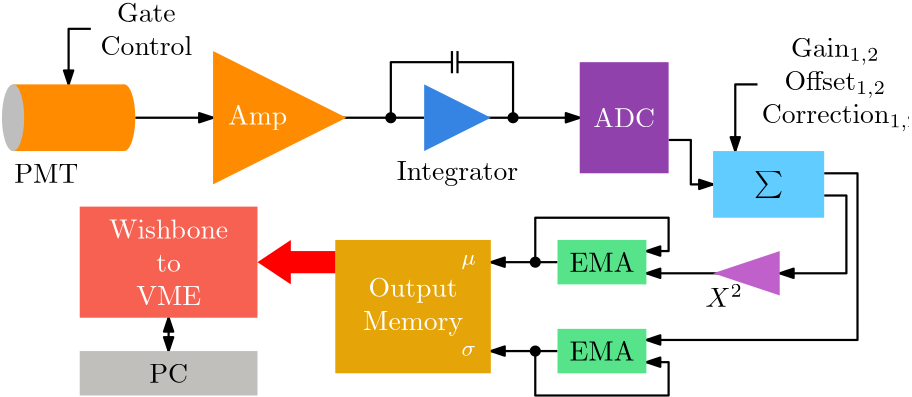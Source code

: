 <?xml version="1.0"?>
<!DOCTYPE ipe SYSTEM "ipe.dtd">
<ipe version="70218" creator="Ipe 7.2.28">
<info created="D:20211229201030" modified="D:20240405205013"/>
<ipestyle name="basic">
<symbol name="arrow/arc(spx)">
<path stroke="sym-stroke" fill="sym-stroke" pen="sym-pen">
0 0 m
-1 0.333 l
-1 -0.333 l
h
</path>
</symbol>
<symbol name="arrow/farc(spx)">
<path stroke="sym-stroke" fill="white" pen="sym-pen">
0 0 m
-1 0.333 l
-1 -0.333 l
h
</path>
</symbol>
<symbol name="arrow/ptarc(spx)">
<path stroke="sym-stroke" fill="sym-stroke" pen="sym-pen">
0 0 m
-1 0.333 l
-0.8 0 l
-1 -0.333 l
h
</path>
</symbol>
<symbol name="arrow/fptarc(spx)">
<path stroke="sym-stroke" fill="white" pen="sym-pen">
0 0 m
-1 0.333 l
-0.8 0 l
-1 -0.333 l
h
</path>
</symbol>
<symbol name="mark/circle(sx)" transformations="translations">
<path fill="sym-stroke">
0.6 0 0 0.6 0 0 e
0.4 0 0 0.4 0 0 e
</path>
</symbol>
<symbol name="mark/disk(sx)" transformations="translations">
<path fill="sym-stroke">
0.6 0 0 0.6 0 0 e
</path>
</symbol>
<symbol name="mark/fdisk(sfx)" transformations="translations">
<group>
<path fill="sym-fill">
0.5 0 0 0.5 0 0 e
</path>
<path fill="sym-stroke" fillrule="eofill">
0.6 0 0 0.6 0 0 e
0.4 0 0 0.4 0 0 e
</path>
</group>
</symbol>
<symbol name="mark/box(sx)" transformations="translations">
<path fill="sym-stroke" fillrule="eofill">
-0.6 -0.6 m
0.6 -0.6 l
0.6 0.6 l
-0.6 0.6 l
h
-0.4 -0.4 m
0.4 -0.4 l
0.4 0.4 l
-0.4 0.4 l
h
</path>
</symbol>
<symbol name="mark/square(sx)" transformations="translations">
<path fill="sym-stroke">
-0.6 -0.6 m
0.6 -0.6 l
0.6 0.6 l
-0.6 0.6 l
h
</path>
</symbol>
<symbol name="mark/fsquare(sfx)" transformations="translations">
<group>
<path fill="sym-fill">
-0.5 -0.5 m
0.5 -0.5 l
0.5 0.5 l
-0.5 0.5 l
h
</path>
<path fill="sym-stroke" fillrule="eofill">
-0.6 -0.6 m
0.6 -0.6 l
0.6 0.6 l
-0.6 0.6 l
h
-0.4 -0.4 m
0.4 -0.4 l
0.4 0.4 l
-0.4 0.4 l
h
</path>
</group>
</symbol>
<symbol name="mark/cross(sx)" transformations="translations">
<group>
<path fill="sym-stroke">
-0.43 -0.57 m
0.57 0.43 l
0.43 0.57 l
-0.57 -0.43 l
h
</path>
<path fill="sym-stroke">
-0.43 0.57 m
0.57 -0.43 l
0.43 -0.57 l
-0.57 0.43 l
h
</path>
</group>
</symbol>
<symbol name="arrow/fnormal(spx)">
<path stroke="sym-stroke" fill="white" pen="sym-pen">
0 0 m
-1 0.333 l
-1 -0.333 l
h
</path>
</symbol>
<symbol name="arrow/pointed(spx)">
<path stroke="sym-stroke" fill="sym-stroke" pen="sym-pen">
0 0 m
-1 0.333 l
-0.8 0 l
-1 -0.333 l
h
</path>
</symbol>
<symbol name="arrow/fpointed(spx)">
<path stroke="sym-stroke" fill="white" pen="sym-pen">
0 0 m
-1 0.333 l
-0.8 0 l
-1 -0.333 l
h
</path>
</symbol>
<symbol name="arrow/linear(spx)">
<path stroke="sym-stroke" pen="sym-pen">
-1 0.333 m
0 0 l
-1 -0.333 l
</path>
</symbol>
<symbol name="arrow/fdouble(spx)">
<path stroke="sym-stroke" fill="white" pen="sym-pen">
0 0 m
-1 0.333 l
-1 -0.333 l
h
-1 0 m
-2 0.333 l
-2 -0.333 l
h
</path>
</symbol>
<symbol name="arrow/double(spx)">
<path stroke="sym-stroke" fill="sym-stroke" pen="sym-pen">
0 0 m
-1 0.333 l
-1 -0.333 l
h
-1 0 m
-2 0.333 l
-2 -0.333 l
h
</path>
</symbol>
<symbol name="arrow/mid-normal(spx)">
<path stroke="sym-stroke" fill="sym-stroke" pen="sym-pen">
0.5 0 m
-0.5 0.333 l
-0.5 -0.333 l
h
</path>
</symbol>
<symbol name="arrow/mid-fnormal(spx)">
<path stroke="sym-stroke" fill="white" pen="sym-pen">
0.5 0 m
-0.5 0.333 l
-0.5 -0.333 l
h
</path>
</symbol>
<symbol name="arrow/mid-pointed(spx)">
<path stroke="sym-stroke" fill="sym-stroke" pen="sym-pen">
0.5 0 m
-0.5 0.333 l
-0.3 0 l
-0.5 -0.333 l
h
</path>
</symbol>
<symbol name="arrow/mid-fpointed(spx)">
<path stroke="sym-stroke" fill="white" pen="sym-pen">
0.5 0 m
-0.5 0.333 l
-0.3 0 l
-0.5 -0.333 l
h
</path>
</symbol>
<symbol name="arrow/mid-double(spx)">
<path stroke="sym-stroke" fill="sym-stroke" pen="sym-pen">
1 0 m
0 0.333 l
0 -0.333 l
h
0 0 m
-1 0.333 l
-1 -0.333 l
h
</path>
</symbol>
<symbol name="arrow/mid-fdouble(spx)">
<path stroke="sym-stroke" fill="white" pen="sym-pen">
1 0 m
0 0.333 l
0 -0.333 l
h
0 0 m
-1 0.333 l
-1 -0.333 l
h
</path>
</symbol>
<anglesize name="22.5 deg" value="22.5"/>
<anglesize name="30 deg" value="30"/>
<anglesize name="45 deg" value="45"/>
<anglesize name="60 deg" value="60"/>
<anglesize name="90 deg" value="90"/>
<arrowsize name="large" value="10"/>
<arrowsize name="small" value="5"/>
<arrowsize name="tiny" value="3"/>
<color name="blue" value="0 0 1"/>
<color name="brown" value="0.647 0.165 0.165"/>
<color name="darkblue" value="0 0 0.545"/>
<color name="darkcyan" value="0 0.545 0.545"/>
<color name="darkgray" value="0.663"/>
<color name="darkgreen" value="0 0.392 0"/>
<color name="darkmagenta" value="0.545 0 0.545"/>
<color name="darkorange" value="1 0.549 0"/>
<color name="darkred" value="0.545 0 0"/>
<color name="gold" value="1 0.843 0"/>
<color name="gray" value="0.745"/>
<color name="green" value="0 1 0"/>
<color name="lightblue" value="0.678 0.847 0.902"/>
<color name="lightcyan" value="0.878 1 1"/>
<color name="lightgray" value="0.827"/>
<color name="lightgreen" value="0.565 0.933 0.565"/>
<color name="lightyellow" value="1 1 0.878"/>
<color name="navy" value="0 0 0.502"/>
<color name="orange" value="1 0.647 0"/>
<color name="pink" value="1 0.753 0.796"/>
<color name="purple" value="0.627 0.125 0.941"/>
<color name="red" value="1 0 0"/>
<color name="seagreen" value="0.18 0.545 0.341"/>
<color name="turquoise" value="0.251 0.878 0.816"/>
<color name="violet" value="0.933 0.51 0.933"/>
<color name="yellow" value="1 1 0"/>
<dashstyle name="dash dot dotted" value="[4 2 1 2 1 2] 0"/>
<dashstyle name="dash dotted" value="[4 2 1 2] 0"/>
<dashstyle name="dashed" value="[4] 0"/>
<dashstyle name="dotted" value="[1 3] 0"/>
<gridsize name="10 pts (~3.5 mm)" value="10"/>
<gridsize name="14 pts (~5 mm)" value="14"/>
<gridsize name="16 pts (~6 mm)" value="16"/>
<gridsize name="20 pts (~7 mm)" value="20"/>
<gridsize name="28 pts (~10 mm)" value="28"/>
<gridsize name="32 pts (~12 mm)" value="32"/>
<gridsize name="4 pts" value="4"/>
<gridsize name="56 pts (~20 mm)" value="56"/>
<gridsize name="8 pts (~3 mm)" value="8"/>
<opacity name="10%" value="0.1"/>
<opacity name="30%" value="0.3"/>
<opacity name="50%" value="0.5"/>
<opacity name="75%" value="0.75"/>
<pen name="fat" value="1.2"/>
<pen name="heavier" value="0.8"/>
<pen name="ultrafat" value="2"/>
<symbolsize name="large" value="5"/>
<symbolsize name="small" value="2"/>
<symbolsize name="tiny" value="1.1"/>
<textsize name="Huge" value="\Huge"/>
<textsize name="LARGE" value="\LARGE"/>
<textsize name="Large" value="\Large"/>
<textsize name="footnote" value="\footnotesize"/>
<textsize name="huge" value="\huge"/>
<textsize name="large" value="\large"/>
<textsize name="small" value="\small"/>
<textsize name="tiny" value="\tiny"/>
<textstyle name="center" begin="\begin{center}" end="\end{center}"/>
<textstyle name="item" begin="\begin{itemize}\item{}" end="\end{itemize}"/>
<textstyle name="itemize" begin="\begin{itemize}" end="\end{itemize}"/>
<tiling name="falling" angle="-60" step="4" width="1"/>
<tiling name="rising" angle="30" step="4" width="1"/>
</ipestyle>
<page>
<layer name="alpha"/>
<view layers="alpha" active="alpha"/>
<path layer="alpha" matrix="1.14286 0 0 1 -26.8571 0" stroke="black" pen="heavier">
160 632 m
188 632 l
</path>
<path stroke="black" pen="heavier" rarrow="normal/small">
60 644 m
60 664 l
68 664 l
</path>
<path matrix="1.125 0 0 1 -30.5002 0" stroke="black" pen="heavier" arrow="normal/small">
212 632 m
244 632 l
</path>
<path stroke="black" pen="heavier" arrow="normal/small">
276 624 m
284 624 l
284 608 l
292 608 l
</path>
<path stroke="black" pen="heavier" arrow="normal/small">
308 644 m
300 644 l
300 620 l
</path>
<path stroke="black" pen="heavier" rarrow="normal/small">
212 548 m
236 548 l
</path>
<path stroke="black" pen="heavier" rarrow="normal/small">
212 580 m
236 580 l
</path>
<path stroke="black" pen="heavier" arrow="normal/small">
228 580 m
228 596 l
276 596 l
276 584 l
268 584 l
</path>
<path stroke="black" pen="heavier" arrow="normal/small">
228 548 m
228 532 l
276 532 l
276 544 l
268 544 l
</path>
<path matrix="1.16667 0 0 1 -44.6667 0" stroke="black" pen="heavier" rarrow="normal/small">
268 576 m
292 576 l
</path>
<path stroke="black" pen="heavier" arrow="normal/small">
332 604 m
340 604 l
340 576 l
316 576 l
</path>
<path stroke="black" pen="heavier" arrow="normal/small">
332 612 m
344 612 l
344 552 l
268 552 l
</path>
<path matrix="1 0 0 1 -192 -164" stroke="black" pen="heavier" arrow="normal/small">
276 796 m
304 796 l
</path>
<path matrix="1 0 0 1 16 0" stroke="black" pen="heavier" arrow="normal/small" rarrow="normal/small">
79.9996 560 m
80.0001 548 l
</path>
<text matrix="1 0 0 1 144 -124" transformations="translations" pos="192 768" stroke="black" type="minipage" width="52.996" height="19.259" depth="14.31" halign="center" valign="center" style="center">Gain$_{1,2}$\\
Offset$_{1,2}$\\
Correction$_{1,2}$</text>
<path matrix="1 0 0 1 -192 -164" fill="darkorange">
4 0 0 12 272 796 e
</path>
<path matrix="1 0 0 1 -192 -164" fill="darkorange">
272 808 m
232 808 l
232 784 l
272 784 l
</path>
<path matrix="0.333333 0 0 1 -50.667 -152" fill="gray">
12 0 0 12 272 784 e
</path>
<path matrix="1 0 0 1 -192 -160" fill="darkorange">
304 816 m
304 768 l
352 792 l
304 816 l
</path>
<text matrix="1 0 0 1 -184 -164" transformations="translations" pos="312 796" stroke="white" type="label" width="21.309" height="6.815" depth="1.93" halign="center" valign="center">Amp</text>
<text matrix="1 0 0 1 -16 -120" transformations="translations" pos="68 732" stroke="black" type="label" width="23.108" height="6.808" depth="0" halign="center" valign="center">PMT</text>
<path matrix="1 0 0 1 52 0" fill="0.208 0.518 0.894">
160 632 m
136 644 l
136 620 l
160 632 l
</path>
<path stroke="black" pen="heavier">
200 656 m
200 648 l
</path>
<path stroke="black" pen="heavier">
200 652 m
220 652 l
220 632 l
</path>
<path matrix="1 0 0 1 -240 -100" fill="black">
2 0 0 2 416 732 e
</path>
<path matrix="1 0 0 1 -196 -100" fill="black">
2 0 0 2 416 732 e
</path>
<text matrix="1 0 0 1 12 0" transformations="translations" pos="188 612" stroke="black" type="label" width="43.78" height="6.815" depth="1.93" halign="center" valign="center">Integrator</text>
<path stroke="black" pen="heavier">
198 656 m
198 648 l
</path>
<path stroke="black" pen="heavier">
198 652 m
176 652 l
176 632 l
</path>
<path matrix="1 0 0 0.6 20 159.2" fill="0.38 0.799 1">
272 768 m
272 728 l
312 728 l
312 768 l
h
</path>
<text matrix="1 0 0 1 -32 -140" transformations="translations" pos="344 748" stroke="black" type="label" width="10.516" height="7.473" depth="2.49" halign="center" valign="center" style="math">\sum</text>
<path matrix="1 0 0 1 -64 -64" fill="0.753 0.38 0.796">
380 648 m
380 632 l
356 640 l
h
</path>
<text matrix="1 0 0 1 -28 -16" transformations="translations" pos="324 584" stroke="black" type="label" width="13.505" height="8.11" depth="0" halign="center" valign="center" style="math">X^{2}</text>
<path matrix="1.33333 0 0 1.25 -64 -300" fill="0.965 0.38 0.318">
96 720 m
96 688 l
144 688 l
144 720 l
h
</path>
<text matrix="1 0 0 1 -56 -108" transformations="translations" pos="152 688" stroke="white" type="minipage" width="49.595" height="17.899" depth="12.93" halign="center" valign="center">\center Wishbone\\
to\\
VME</text>
<path matrix="1.07692 0 0 1.5 -33.5385 -492" fill="0.898 0.647 0.039">
176 720 m
176 688 l
228 688 l
228 720 l
h
</path>
<text matrix="1 0 0 1 0 -148" transformations="translations" pos="184 712" stroke="white" type="minipage" width="54.053" height="12.84" depth="7.86" halign="center" valign="center">\center Output \\
Memory</text>
<path matrix="1 0 0 1 -16 -124" fill="red">
172 708 m
172 700 l
156 700 l
156 696 l
144 704 l
156 712 l
156 708 l
172 708 l
</path>
<path matrix="1.45454 0 0 0.5 -168.727 212" fill="0.753 0.749 0.737">
160 672 m
160 640 l
204 640 l
204 672 l
h
</path>
<text matrix="1 0 0 1 -84 -116" transformations="translations" pos="180 656" stroke="black" type="label" width="13.975" height="6.808" depth="0" halign="center" valign="center">PC</text>
<path matrix="0.666667 0 0 0.5 -9.33333 300" fill="0.341 0.89 0.537">
368 576 m
368 544 l
416 544 l
416 576 l
h
</path>
<text matrix="1 0 0 1 -136 24" transformations="translations" pos="388 556" stroke="black" type="label" width="23.385" height="6.808" depth="0" halign="center" valign="center">EMA</text>
<path matrix="0.666667 0 0 1 153.333 -116" fill="0.569 0.255 0.675">
136 768 m
136 728 l
184 728 l
184 768 l
h
</path>
<text matrix="1 0 0 1 116 -120" transformations="translations" pos="144 752" stroke="white" type="label" width="22.278" height="6.808" depth="0" halign="center" valign="center">ADC</text>
<text matrix="1 0 0 1 -140 -212" transformations="translations" pos="344 792" stroke="white" type="label" width="5.094" height="3.431" depth="1.55" halign="center" valign="center" size="footnote" style="math">\mu</text>
<text matrix="1 0 0 1 -140 -244" transformations="translations" pos="344 792" stroke="white" type="label" width="5.125" height="3.432" depth="0" halign="center" valign="center" size="footnote" style="math">\sigma</text>
<text matrix="0.322219 0 0 0.875843 63.5114 78.9369" transformations="translations" pos="76 668" stroke="black" type="minipage" width="42.061" height="11.873" depth="6.89" halign="center" valign="center" style="center">Gate\\
Control</text>
<path matrix="1 0 0 1 -188 -152" fill="black">
2 0 0 2 416 732 e
</path>
<path matrix="1 0 0 1 -188 -184" fill="black">
2 0 0 2 416 732 e
</path>
<path matrix="0.666667 0 0 0.5 -9.33333 268" fill="0.341 0.89 0.537">
368 576 m
368 544 l
416 544 l
416 576 l
h
</path>
<text matrix="1 0 0 1 -136 -8" transformations="translations" pos="388 556" stroke="black" type="label" halign="center" valign="center">EMA</text>
</page>
</ipe>
